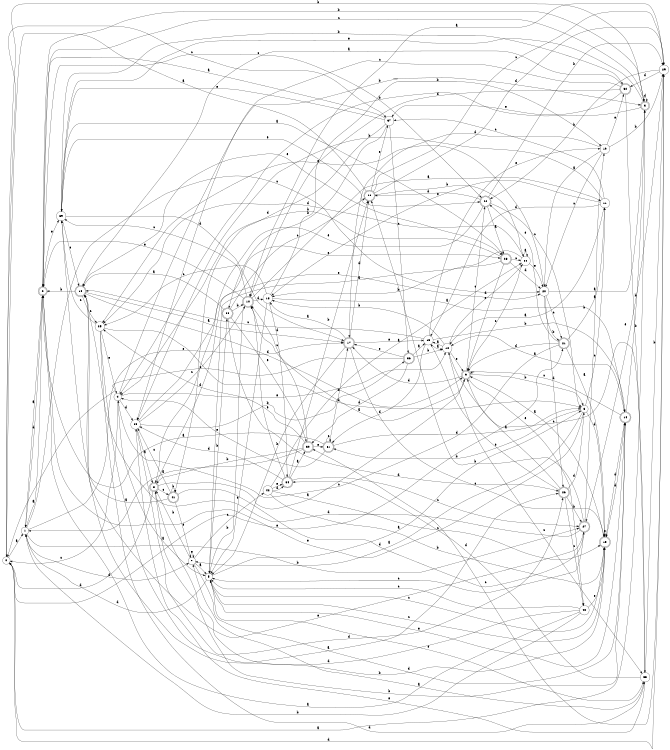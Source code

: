 digraph n35_4 {
__start0 [label="" shape="none"];

rankdir=LR;
size="8,5";

s0 [style="filled", color="black", fillcolor="white" shape="circle", label="0"];
s1 [style="filled", color="black", fillcolor="white" shape="circle", label="1"];
s2 [style="rounded,filled", color="black", fillcolor="white" shape="doublecircle", label="2"];
s3 [style="rounded,filled", color="black", fillcolor="white" shape="doublecircle", label="3"];
s4 [style="filled", color="black", fillcolor="white" shape="circle", label="4"];
s5 [style="filled", color="black", fillcolor="white" shape="circle", label="5"];
s6 [style="filled", color="black", fillcolor="white" shape="circle", label="6"];
s7 [style="filled", color="black", fillcolor="white" shape="circle", label="7"];
s8 [style="rounded,filled", color="black", fillcolor="white" shape="doublecircle", label="8"];
s9 [style="rounded,filled", color="black", fillcolor="white" shape="doublecircle", label="9"];
s10 [style="rounded,filled", color="black", fillcolor="white" shape="doublecircle", label="10"];
s11 [style="filled", color="black", fillcolor="white" shape="circle", label="11"];
s12 [style="filled", color="black", fillcolor="white" shape="circle", label="12"];
s13 [style="filled", color="black", fillcolor="white" shape="circle", label="13"];
s14 [style="rounded,filled", color="black", fillcolor="white" shape="doublecircle", label="14"];
s15 [style="rounded,filled", color="black", fillcolor="white" shape="doublecircle", label="15"];
s16 [style="rounded,filled", color="black", fillcolor="white" shape="doublecircle", label="16"];
s17 [style="rounded,filled", color="black", fillcolor="white" shape="doublecircle", label="17"];
s18 [style="filled", color="black", fillcolor="white" shape="circle", label="18"];
s19 [style="filled", color="black", fillcolor="white" shape="circle", label="19"];
s20 [style="filled", color="black", fillcolor="white" shape="circle", label="20"];
s21 [style="rounded,filled", color="black", fillcolor="white" shape="doublecircle", label="21"];
s22 [style="rounded,filled", color="black", fillcolor="white" shape="doublecircle", label="22"];
s23 [style="rounded,filled", color="black", fillcolor="white" shape="doublecircle", label="23"];
s24 [style="filled", color="black", fillcolor="white" shape="circle", label="24"];
s25 [style="filled", color="black", fillcolor="white" shape="circle", label="25"];
s26 [style="rounded,filled", color="black", fillcolor="white" shape="doublecircle", label="26"];
s27 [style="rounded,filled", color="black", fillcolor="white" shape="doublecircle", label="27"];
s28 [style="rounded,filled", color="black", fillcolor="white" shape="doublecircle", label="28"];
s29 [style="filled", color="black", fillcolor="white" shape="circle", label="29"];
s30 [style="rounded,filled", color="black", fillcolor="white" shape="doublecircle", label="30"];
s31 [style="rounded,filled", color="black", fillcolor="white" shape="doublecircle", label="31"];
s32 [style="rounded,filled", color="black", fillcolor="white" shape="doublecircle", label="32"];
s33 [style="filled", color="black", fillcolor="white" shape="circle", label="33"];
s34 [style="rounded,filled", color="black", fillcolor="white" shape="doublecircle", label="34"];
s35 [style="filled", color="black", fillcolor="white" shape="circle", label="35"];
s36 [style="rounded,filled", color="black", fillcolor="white" shape="doublecircle", label="36"];
s37 [style="filled", color="black", fillcolor="white" shape="circle", label="37"];
s38 [style="rounded,filled", color="black", fillcolor="white" shape="doublecircle", label="38"];
s39 [style="filled", color="black", fillcolor="white" shape="circle", label="39"];
s40 [style="filled", color="black", fillcolor="white" shape="circle", label="40"];
s41 [style="rounded,filled", color="black", fillcolor="white" shape="doublecircle", label="41"];
s42 [style="filled", color="black", fillcolor="white" shape="circle", label="42"];
s0 -> s1 [label="a"];
s0 -> s3 [label="b"];
s0 -> s37 [label="c"];
s0 -> s29 [label="d"];
s0 -> s21 [label="e"];
s1 -> s2 [label="a"];
s1 -> s27 [label="b"];
s1 -> s20 [label="c"];
s1 -> s7 [label="d"];
s1 -> s17 [label="e"];
s2 -> s1 [label="a"];
s2 -> s3 [label="b"];
s2 -> s22 [label="c"];
s2 -> s1 [label="d"];
s2 -> s39 [label="e"];
s3 -> s0 [label="a"];
s3 -> s4 [label="b"];
s3 -> s2 [label="c"];
s3 -> s3 [label="d"];
s3 -> s39 [label="e"];
s4 -> s5 [label="a"];
s4 -> s3 [label="b"];
s4 -> s0 [label="c"];
s4 -> s35 [label="d"];
s4 -> s12 [label="e"];
s5 -> s6 [label="a"];
s5 -> s38 [label="b"];
s5 -> s15 [label="c"];
s5 -> s1 [label="d"];
s5 -> s33 [label="e"];
s6 -> s7 [label="a"];
s6 -> s31 [label="b"];
s6 -> s11 [label="c"];
s6 -> s15 [label="d"];
s6 -> s2 [label="e"];
s7 -> s5 [label="a"];
s7 -> s8 [label="b"];
s7 -> s42 [label="c"];
s7 -> s14 [label="d"];
s7 -> s7 [label="e"];
s8 -> s9 [label="a"];
s8 -> s14 [label="b"];
s8 -> s41 [label="c"];
s8 -> s0 [label="d"];
s8 -> s23 [label="e"];
s9 -> s10 [label="a"];
s9 -> s6 [label="b"];
s9 -> s22 [label="c"];
s9 -> s17 [label="d"];
s9 -> s40 [label="e"];
s10 -> s11 [label="a"];
s10 -> s5 [label="b"];
s10 -> s39 [label="c"];
s10 -> s18 [label="d"];
s10 -> s2 [label="e"];
s11 -> s12 [label="a"];
s11 -> s35 [label="b"];
s11 -> s37 [label="c"];
s11 -> s13 [label="d"];
s11 -> s18 [label="e"];
s12 -> s13 [label="a"];
s12 -> s18 [label="b"];
s12 -> s33 [label="c"];
s12 -> s24 [label="d"];
s12 -> s9 [label="e"];
s13 -> s12 [label="a"];
s13 -> s14 [label="b"];
s13 -> s16 [label="c"];
s13 -> s31 [label="d"];
s13 -> s19 [label="e"];
s14 -> s12 [label="a"];
s14 -> s3 [label="b"];
s14 -> s9 [label="c"];
s14 -> s15 [label="d"];
s14 -> s5 [label="e"];
s15 -> s9 [label="a"];
s15 -> s8 [label="b"];
s15 -> s5 [label="c"];
s15 -> s14 [label="d"];
s15 -> s15 [label="e"];
s16 -> s17 [label="a"];
s16 -> s2 [label="b"];
s16 -> s25 [label="c"];
s16 -> s9 [label="d"];
s16 -> s23 [label="e"];
s17 -> s18 [label="a"];
s17 -> s5 [label="b"];
s17 -> s15 [label="c"];
s17 -> s28 [label="d"];
s17 -> s13 [label="e"];
s18 -> s14 [label="a"];
s18 -> s19 [label="b"];
s18 -> s25 [label="c"];
s18 -> s34 [label="d"];
s18 -> s5 [label="e"];
s19 -> s20 [label="a"];
s19 -> s29 [label="b"];
s19 -> s20 [label="c"];
s19 -> s17 [label="d"];
s19 -> s32 [label="e"];
s20 -> s3 [label="a"];
s20 -> s21 [label="b"];
s20 -> s21 [label="c"];
s20 -> s26 [label="d"];
s20 -> s25 [label="e"];
s21 -> s15 [label="a"];
s21 -> s11 [label="b"];
s21 -> s4 [label="c"];
s21 -> s9 [label="d"];
s21 -> s22 [label="e"];
s22 -> s23 [label="a"];
s22 -> s29 [label="b"];
s22 -> s6 [label="c"];
s22 -> s28 [label="d"];
s22 -> s41 [label="e"];
s23 -> s5 [label="a"];
s23 -> s4 [label="b"];
s23 -> s24 [label="c"];
s23 -> s20 [label="d"];
s23 -> s9 [label="e"];
s24 -> s24 [label="a"];
s24 -> s18 [label="b"];
s24 -> s9 [label="c"];
s24 -> s25 [label="d"];
s24 -> s20 [label="e"];
s25 -> s26 [label="a"];
s25 -> s6 [label="b"];
s25 -> s39 [label="c"];
s25 -> s33 [label="d"];
s25 -> s4 [label="e"];
s26 -> s12 [label="a"];
s26 -> s27 [label="b"];
s26 -> s40 [label="c"];
s26 -> s6 [label="d"];
s26 -> s13 [label="e"];
s27 -> s19 [label="a"];
s27 -> s28 [label="b"];
s27 -> s5 [label="c"];
s27 -> s16 [label="d"];
s27 -> s39 [label="e"];
s28 -> s0 [label="a"];
s28 -> s24 [label="b"];
s28 -> s29 [label="c"];
s28 -> s29 [label="d"];
s28 -> s37 [label="e"];
s29 -> s10 [label="a"];
s29 -> s22 [label="b"];
s29 -> s30 [label="c"];
s29 -> s32 [label="d"];
s29 -> s27 [label="e"];
s30 -> s1 [label="a"];
s30 -> s8 [label="b"];
s30 -> s10 [label="c"];
s30 -> s25 [label="d"];
s30 -> s31 [label="e"];
s31 -> s2 [label="a"];
s31 -> s17 [label="b"];
s31 -> s31 [label="c"];
s31 -> s6 [label="d"];
s31 -> s4 [label="e"];
s32 -> s16 [label="a"];
s32 -> s33 [label="b"];
s32 -> s35 [label="c"];
s32 -> s10 [label="d"];
s32 -> s37 [label="e"];
s33 -> s7 [label="a"];
s33 -> s29 [label="b"];
s33 -> s9 [label="c"];
s33 -> s34 [label="d"];
s33 -> s35 [label="e"];
s34 -> s30 [label="a"];
s34 -> s28 [label="b"];
s34 -> s27 [label="c"];
s34 -> s35 [label="d"];
s34 -> s10 [label="e"];
s35 -> s8 [label="a"];
s35 -> s36 [label="b"];
s35 -> s10 [label="c"];
s35 -> s26 [label="d"];
s35 -> s20 [label="e"];
s36 -> s13 [label="a"];
s36 -> s12 [label="b"];
s36 -> s0 [label="c"];
s36 -> s30 [label="d"];
s36 -> s17 [label="e"];
s37 -> s2 [label="a"];
s37 -> s38 [label="b"];
s37 -> s36 [label="c"];
s37 -> s8 [label="d"];
s37 -> s39 [label="e"];
s38 -> s16 [label="a"];
s38 -> s10 [label="b"];
s38 -> s28 [label="c"];
s38 -> s26 [label="d"];
s38 -> s30 [label="e"];
s39 -> s23 [label="a"];
s39 -> s32 [label="b"];
s39 -> s16 [label="c"];
s39 -> s17 [label="d"];
s39 -> s22 [label="e"];
s40 -> s2 [label="a"];
s40 -> s1 [label="b"];
s40 -> s5 [label="c"];
s40 -> s16 [label="d"];
s40 -> s15 [label="e"];
s41 -> s16 [label="a"];
s41 -> s41 [label="b"];
s41 -> s35 [label="c"];
s41 -> s27 [label="d"];
s41 -> s7 [label="e"];
s42 -> s24 [label="a"];
s42 -> s15 [label="b"];
s42 -> s15 [label="c"];
s42 -> s34 [label="d"];
s42 -> s34 [label="e"];

}